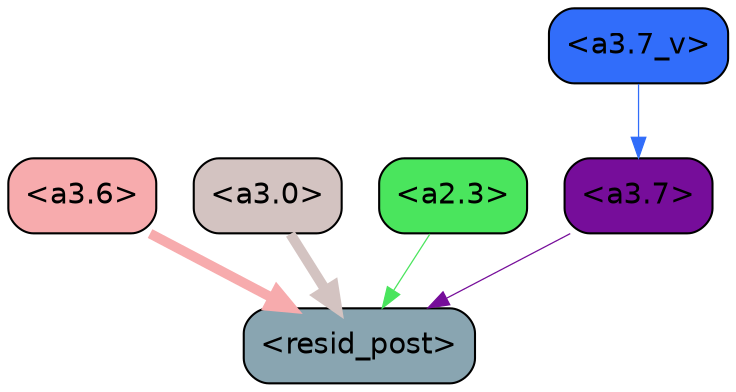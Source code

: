 strict digraph "" {
	graph [bgcolor=transparent,
		layout=dot,
		overlap=false,
		splines=true
	];
	"<a3.7>"	[color=black,
		fillcolor="#760d9a",
		fontname=Helvetica,
		shape=box,
		style="filled, rounded"];
	"<resid_post>"	[color=black,
		fillcolor="#89a5b1",
		fontname=Helvetica,
		shape=box,
		style="filled, rounded"];
	"<a3.7>" -> "<resid_post>"	[color="#760d9a",
		penwidth=0.6];
	"<a3.6>"	[color=black,
		fillcolor="#f7abad",
		fontname=Helvetica,
		shape=box,
		style="filled, rounded"];
	"<a3.6>" -> "<resid_post>"	[color="#f7abad",
		penwidth=4.746312499046326];
	"<a3.0>"	[color=black,
		fillcolor="#d3c3c1",
		fontname=Helvetica,
		shape=box,
		style="filled, rounded"];
	"<a3.0>" -> "<resid_post>"	[color="#d3c3c1",
		penwidth=4.896343111991882];
	"<a2.3>"	[color=black,
		fillcolor="#4ae55d",
		fontname=Helvetica,
		shape=box,
		style="filled, rounded"];
	"<a2.3>" -> "<resid_post>"	[color="#4ae55d",
		penwidth=0.6];
	"<a3.7_v>"	[color=black,
		fillcolor="#316dfa",
		fontname=Helvetica,
		shape=box,
		style="filled, rounded"];
	"<a3.7_v>" -> "<a3.7>"	[color="#316dfa",
		penwidth=0.6];
}
